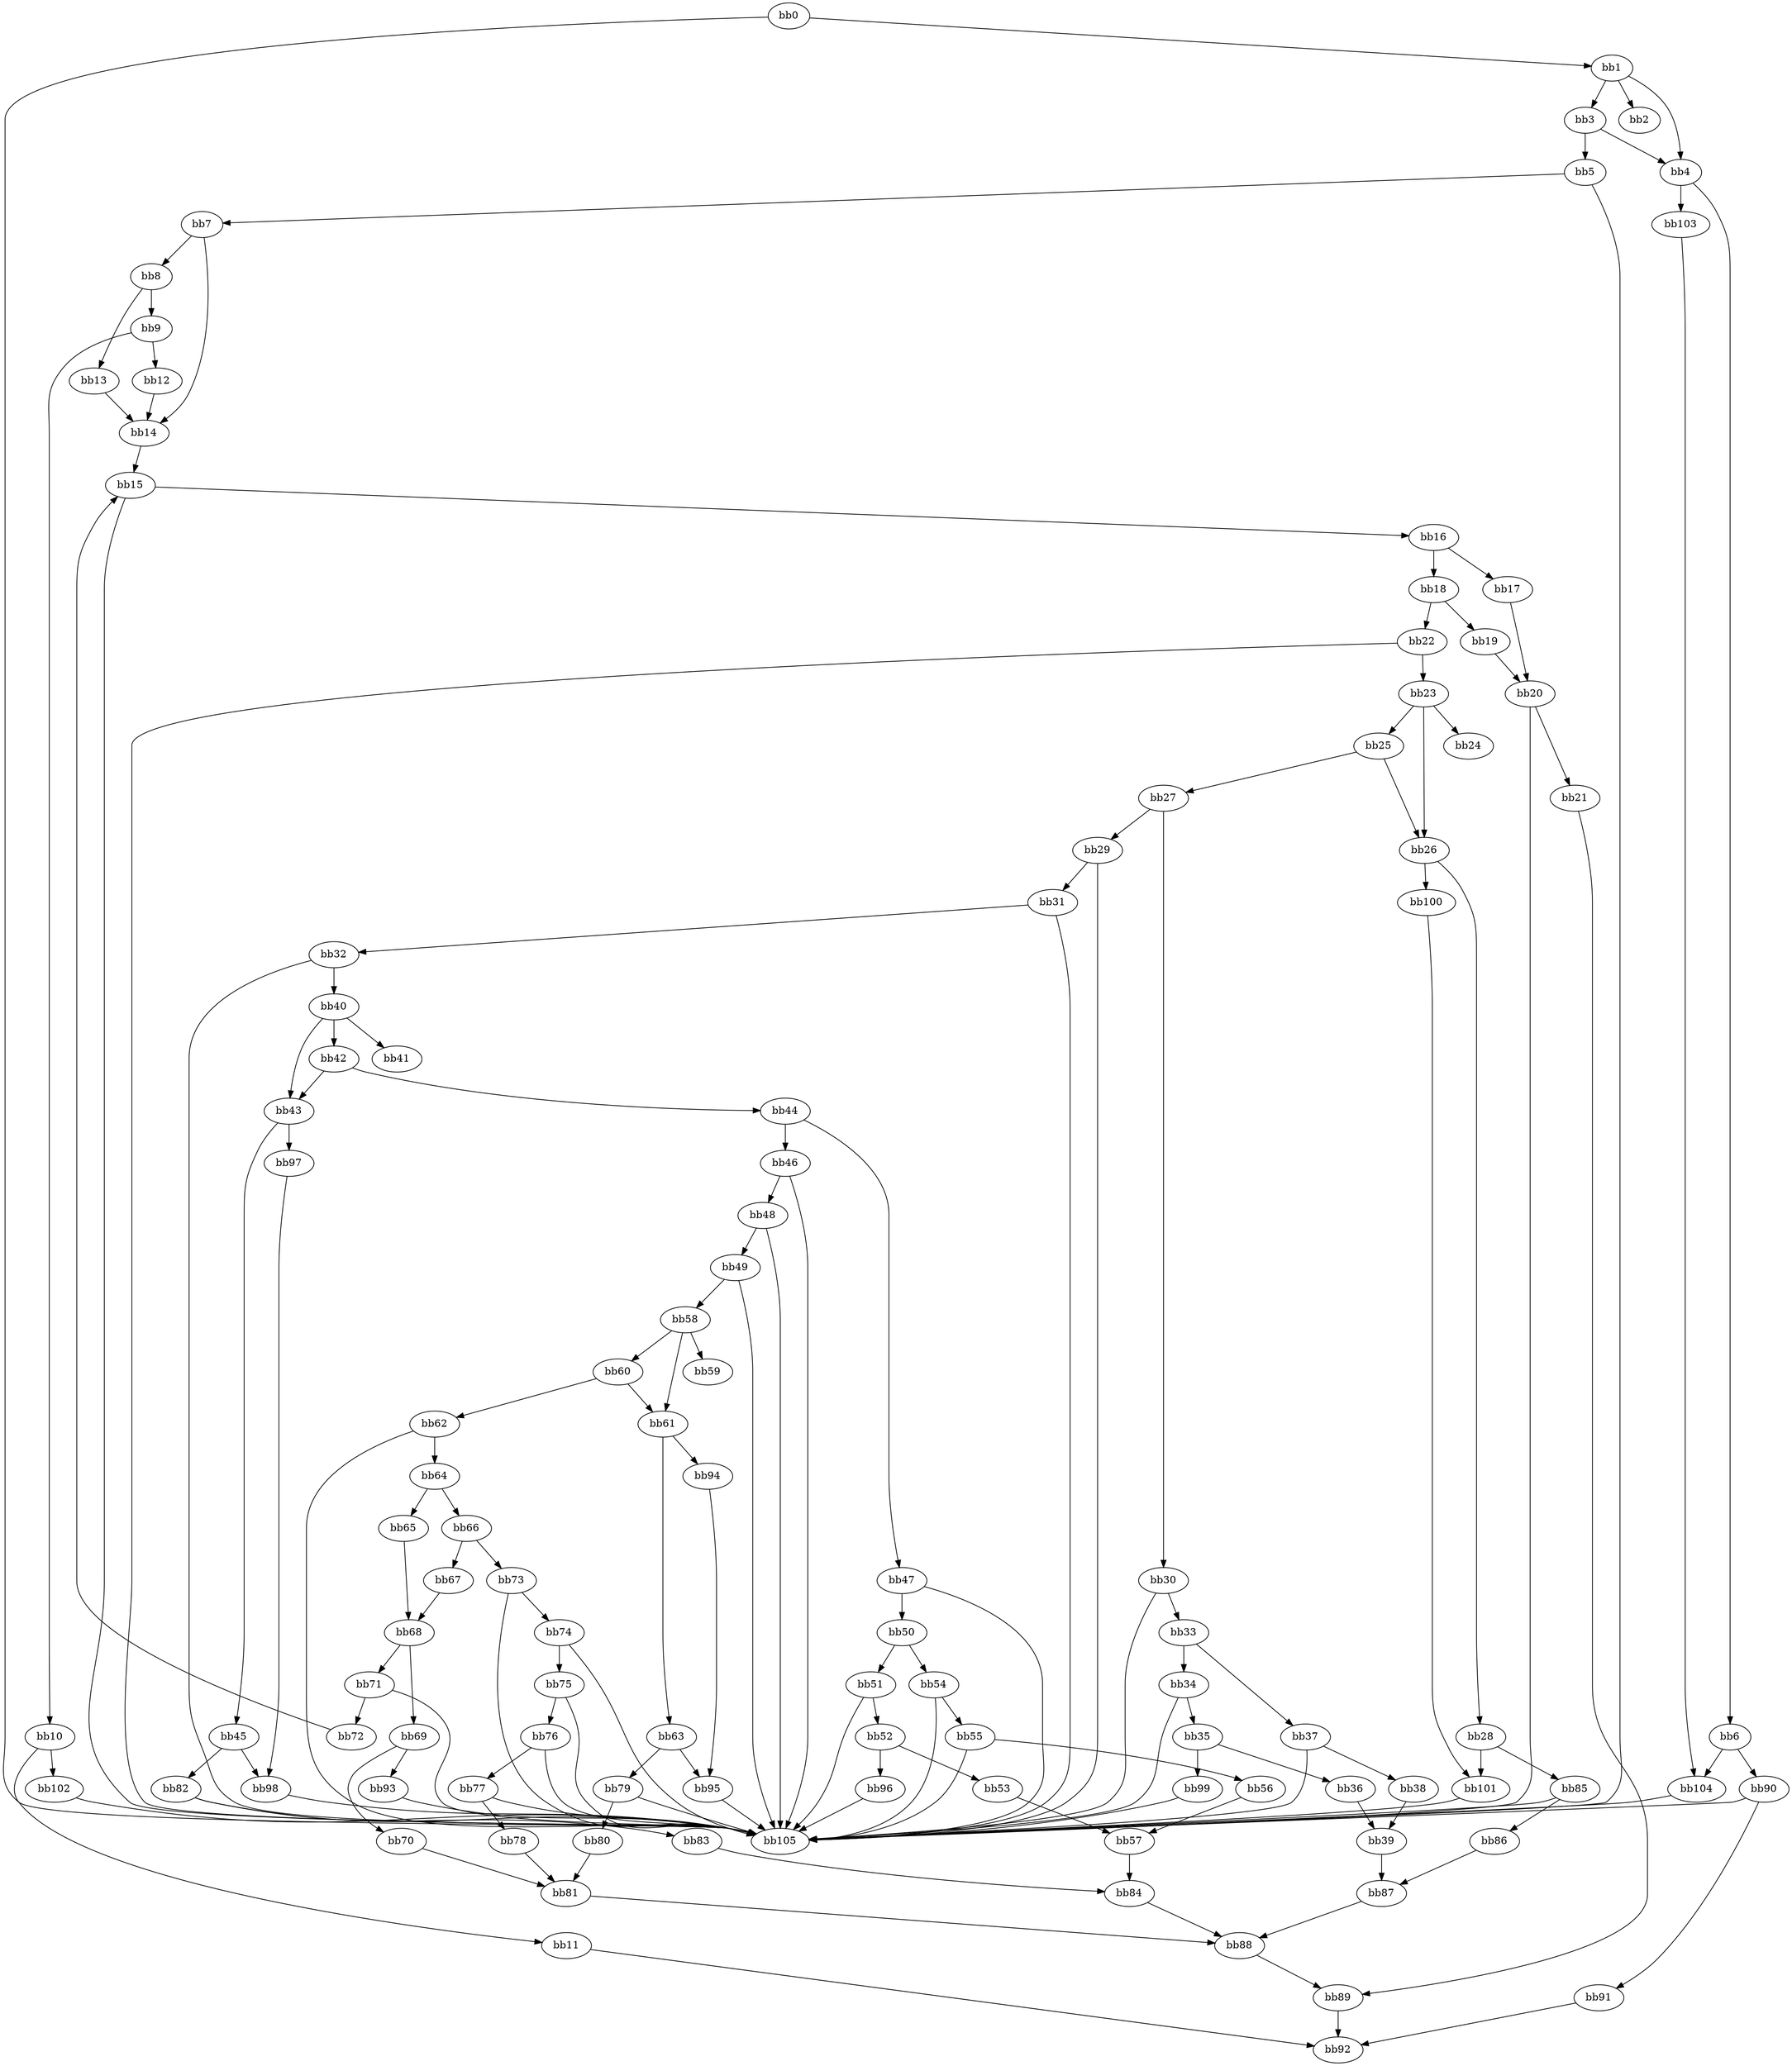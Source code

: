 digraph {
    0 [ label = "bb0\l" ]
    1 [ label = "bb1\l" ]
    2 [ label = "bb2\l" ]
    3 [ label = "bb3\l" ]
    4 [ label = "bb4\l" ]
    5 [ label = "bb5\l" ]
    6 [ label = "bb6\l" ]
    7 [ label = "bb7\l" ]
    8 [ label = "bb8\l" ]
    9 [ label = "bb9\l" ]
    10 [ label = "bb10\l" ]
    11 [ label = "bb11\l" ]
    12 [ label = "bb12\l" ]
    13 [ label = "bb13\l" ]
    14 [ label = "bb14\l" ]
    15 [ label = "bb15\l" ]
    16 [ label = "bb16\l" ]
    17 [ label = "bb17\l" ]
    18 [ label = "bb18\l" ]
    19 [ label = "bb19\l" ]
    20 [ label = "bb20\l" ]
    21 [ label = "bb21\l" ]
    22 [ label = "bb22\l" ]
    23 [ label = "bb23\l" ]
    24 [ label = "bb24\l" ]
    25 [ label = "bb25\l" ]
    26 [ label = "bb26\l" ]
    27 [ label = "bb27\l" ]
    28 [ label = "bb28\l" ]
    29 [ label = "bb29\l" ]
    30 [ label = "bb30\l" ]
    31 [ label = "bb31\l" ]
    32 [ label = "bb32\l" ]
    33 [ label = "bb33\l" ]
    34 [ label = "bb34\l" ]
    35 [ label = "bb35\l" ]
    36 [ label = "bb36\l" ]
    37 [ label = "bb37\l" ]
    38 [ label = "bb38\l" ]
    39 [ label = "bb39\l" ]
    40 [ label = "bb40\l" ]
    41 [ label = "bb41\l" ]
    42 [ label = "bb42\l" ]
    43 [ label = "bb43\l" ]
    44 [ label = "bb44\l" ]
    45 [ label = "bb45\l" ]
    46 [ label = "bb46\l" ]
    47 [ label = "bb47\l" ]
    48 [ label = "bb48\l" ]
    49 [ label = "bb49\l" ]
    50 [ label = "bb50\l" ]
    51 [ label = "bb51\l" ]
    52 [ label = "bb52\l" ]
    53 [ label = "bb53\l" ]
    54 [ label = "bb54\l" ]
    55 [ label = "bb55\l" ]
    56 [ label = "bb56\l" ]
    57 [ label = "bb57\l" ]
    58 [ label = "bb58\l" ]
    59 [ label = "bb59\l" ]
    60 [ label = "bb60\l" ]
    61 [ label = "bb61\l" ]
    62 [ label = "bb62\l" ]
    63 [ label = "bb63\l" ]
    64 [ label = "bb64\l" ]
    65 [ label = "bb65\l" ]
    66 [ label = "bb66\l" ]
    67 [ label = "bb67\l" ]
    68 [ label = "bb68\l" ]
    69 [ label = "bb69\l" ]
    70 [ label = "bb70\l" ]
    71 [ label = "bb71\l" ]
    72 [ label = "bb72\l" ]
    73 [ label = "bb73\l" ]
    74 [ label = "bb74\l" ]
    75 [ label = "bb75\l" ]
    76 [ label = "bb76\l" ]
    77 [ label = "bb77\l" ]
    78 [ label = "bb78\l" ]
    79 [ label = "bb79\l" ]
    80 [ label = "bb80\l" ]
    81 [ label = "bb81\l" ]
    82 [ label = "bb82\l" ]
    83 [ label = "bb83\l" ]
    84 [ label = "bb84\l" ]
    85 [ label = "bb85\l" ]
    86 [ label = "bb86\l" ]
    87 [ label = "bb87\l" ]
    88 [ label = "bb88\l" ]
    89 [ label = "bb89\l" ]
    90 [ label = "bb90\l" ]
    91 [ label = "bb91\l" ]
    92 [ label = "bb92\l" ]
    93 [ label = "bb93\l" ]
    94 [ label = "bb94\l" ]
    95 [ label = "bb95\l" ]
    96 [ label = "bb96\l" ]
    97 [ label = "bb97\l" ]
    98 [ label = "bb98\l" ]
    99 [ label = "bb99\l" ]
    100 [ label = "bb100\l" ]
    101 [ label = "bb101\l" ]
    102 [ label = "bb102\l" ]
    103 [ label = "bb103\l" ]
    104 [ label = "bb104\l" ]
    105 [ label = "bb105\l" ]
    0 -> 1 [ ]
    0 -> 105 [ ]
    1 -> 2 [ ]
    1 -> 3 [ ]
    1 -> 4 [ ]
    3 -> 4 [ ]
    3 -> 5 [ ]
    4 -> 6 [ ]
    4 -> 103 [ ]
    5 -> 7 [ ]
    5 -> 105 [ ]
    6 -> 90 [ ]
    6 -> 104 [ ]
    7 -> 8 [ ]
    7 -> 14 [ ]
    8 -> 9 [ ]
    8 -> 13 [ ]
    9 -> 10 [ ]
    9 -> 12 [ ]
    10 -> 11 [ ]
    10 -> 102 [ ]
    11 -> 92 [ ]
    12 -> 14 [ ]
    13 -> 14 [ ]
    14 -> 15 [ ]
    15 -> 16 [ ]
    15 -> 105 [ ]
    16 -> 17 [ ]
    16 -> 18 [ ]
    17 -> 20 [ ]
    18 -> 19 [ ]
    18 -> 22 [ ]
    19 -> 20 [ ]
    20 -> 21 [ ]
    20 -> 105 [ ]
    21 -> 89 [ ]
    22 -> 23 [ ]
    22 -> 105 [ ]
    23 -> 24 [ ]
    23 -> 25 [ ]
    23 -> 26 [ ]
    25 -> 26 [ ]
    25 -> 27 [ ]
    26 -> 28 [ ]
    26 -> 100 [ ]
    27 -> 29 [ ]
    27 -> 30 [ ]
    28 -> 85 [ ]
    28 -> 101 [ ]
    29 -> 31 [ ]
    29 -> 105 [ ]
    30 -> 33 [ ]
    30 -> 105 [ ]
    31 -> 32 [ ]
    31 -> 105 [ ]
    32 -> 40 [ ]
    32 -> 105 [ ]
    33 -> 34 [ ]
    33 -> 37 [ ]
    34 -> 35 [ ]
    34 -> 105 [ ]
    35 -> 36 [ ]
    35 -> 99 [ ]
    36 -> 39 [ ]
    37 -> 38 [ ]
    37 -> 105 [ ]
    38 -> 39 [ ]
    39 -> 87 [ ]
    40 -> 41 [ ]
    40 -> 42 [ ]
    40 -> 43 [ ]
    42 -> 43 [ ]
    42 -> 44 [ ]
    43 -> 45 [ ]
    43 -> 97 [ ]
    44 -> 46 [ ]
    44 -> 47 [ ]
    45 -> 82 [ ]
    45 -> 98 [ ]
    46 -> 48 [ ]
    46 -> 105 [ ]
    47 -> 50 [ ]
    47 -> 105 [ ]
    48 -> 49 [ ]
    48 -> 105 [ ]
    49 -> 58 [ ]
    49 -> 105 [ ]
    50 -> 51 [ ]
    50 -> 54 [ ]
    51 -> 52 [ ]
    51 -> 105 [ ]
    52 -> 53 [ ]
    52 -> 96 [ ]
    53 -> 57 [ ]
    54 -> 55 [ ]
    54 -> 105 [ ]
    55 -> 56 [ ]
    55 -> 105 [ ]
    56 -> 57 [ ]
    57 -> 84 [ ]
    58 -> 59 [ ]
    58 -> 60 [ ]
    58 -> 61 [ ]
    60 -> 61 [ ]
    60 -> 62 [ ]
    61 -> 63 [ ]
    61 -> 94 [ ]
    62 -> 64 [ ]
    62 -> 105 [ ]
    63 -> 79 [ ]
    63 -> 95 [ ]
    64 -> 65 [ ]
    64 -> 66 [ ]
    65 -> 68 [ ]
    66 -> 67 [ ]
    66 -> 73 [ ]
    67 -> 68 [ ]
    68 -> 69 [ ]
    68 -> 71 [ ]
    69 -> 70 [ ]
    69 -> 93 [ ]
    70 -> 81 [ ]
    71 -> 72 [ ]
    71 -> 105 [ ]
    72 -> 15 [ ]
    73 -> 74 [ ]
    73 -> 105 [ ]
    74 -> 75 [ ]
    74 -> 105 [ ]
    75 -> 76 [ ]
    75 -> 105 [ ]
    76 -> 77 [ ]
    76 -> 105 [ ]
    77 -> 78 [ ]
    77 -> 105 [ ]
    78 -> 81 [ ]
    79 -> 80 [ ]
    79 -> 105 [ ]
    80 -> 81 [ ]
    81 -> 88 [ ]
    82 -> 83 [ ]
    82 -> 105 [ ]
    83 -> 84 [ ]
    84 -> 88 [ ]
    85 -> 86 [ ]
    85 -> 105 [ ]
    86 -> 87 [ ]
    87 -> 88 [ ]
    88 -> 89 [ ]
    89 -> 92 [ ]
    90 -> 91 [ ]
    90 -> 105 [ ]
    91 -> 92 [ ]
    93 -> 105 [ ]
    94 -> 95 [ ]
    95 -> 105 [ ]
    96 -> 105 [ ]
    97 -> 98 [ ]
    98 -> 105 [ ]
    99 -> 105 [ ]
    100 -> 101 [ ]
    101 -> 105 [ ]
    102 -> 105 [ ]
    103 -> 104 [ ]
    104 -> 105 [ ]
}

